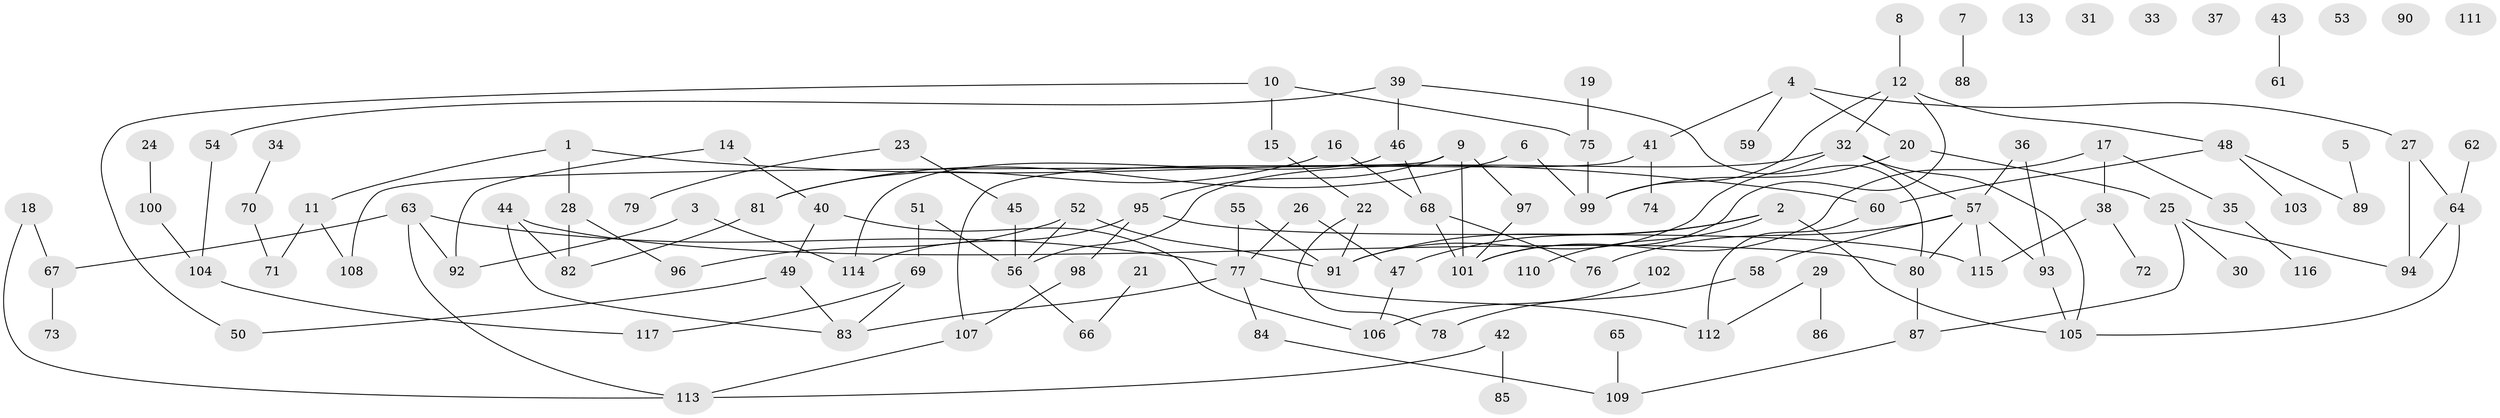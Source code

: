 // coarse degree distribution, {4: 0.18181818181818182, 6: 0.025974025974025976, 3: 0.16883116883116883, 1: 0.2077922077922078, 0: 0.1038961038961039, 2: 0.22077922077922077, 5: 0.06493506493506493, 8: 0.025974025974025976}
// Generated by graph-tools (version 1.1) at 2025/23/03/03/25 07:23:25]
// undirected, 117 vertices, 141 edges
graph export_dot {
graph [start="1"]
  node [color=gray90,style=filled];
  1;
  2;
  3;
  4;
  5;
  6;
  7;
  8;
  9;
  10;
  11;
  12;
  13;
  14;
  15;
  16;
  17;
  18;
  19;
  20;
  21;
  22;
  23;
  24;
  25;
  26;
  27;
  28;
  29;
  30;
  31;
  32;
  33;
  34;
  35;
  36;
  37;
  38;
  39;
  40;
  41;
  42;
  43;
  44;
  45;
  46;
  47;
  48;
  49;
  50;
  51;
  52;
  53;
  54;
  55;
  56;
  57;
  58;
  59;
  60;
  61;
  62;
  63;
  64;
  65;
  66;
  67;
  68;
  69;
  70;
  71;
  72;
  73;
  74;
  75;
  76;
  77;
  78;
  79;
  80;
  81;
  82;
  83;
  84;
  85;
  86;
  87;
  88;
  89;
  90;
  91;
  92;
  93;
  94;
  95;
  96;
  97;
  98;
  99;
  100;
  101;
  102;
  103;
  104;
  105;
  106;
  107;
  108;
  109;
  110;
  111;
  112;
  113;
  114;
  115;
  116;
  117;
  1 -- 11;
  1 -- 28;
  1 -- 60;
  2 -- 47;
  2 -- 91;
  2 -- 105;
  2 -- 110;
  3 -- 92;
  3 -- 114;
  4 -- 20;
  4 -- 27;
  4 -- 41;
  4 -- 59;
  5 -- 89;
  6 -- 81;
  6 -- 99;
  7 -- 88;
  8 -- 12;
  9 -- 95;
  9 -- 97;
  9 -- 101;
  9 -- 108;
  10 -- 15;
  10 -- 50;
  10 -- 75;
  11 -- 71;
  11 -- 108;
  12 -- 32;
  12 -- 48;
  12 -- 99;
  12 -- 101;
  14 -- 40;
  14 -- 92;
  15 -- 22;
  16 -- 68;
  16 -- 81;
  17 -- 35;
  17 -- 38;
  17 -- 101;
  18 -- 67;
  18 -- 113;
  19 -- 75;
  20 -- 25;
  20 -- 99;
  21 -- 66;
  22 -- 78;
  22 -- 91;
  23 -- 45;
  23 -- 79;
  24 -- 100;
  25 -- 30;
  25 -- 87;
  25 -- 94;
  26 -- 47;
  26 -- 77;
  27 -- 64;
  27 -- 94;
  28 -- 82;
  28 -- 96;
  29 -- 86;
  29 -- 112;
  32 -- 56;
  32 -- 57;
  32 -- 91;
  32 -- 105;
  34 -- 70;
  35 -- 116;
  36 -- 57;
  36 -- 93;
  38 -- 72;
  38 -- 115;
  39 -- 46;
  39 -- 54;
  39 -- 80;
  40 -- 49;
  40 -- 106;
  41 -- 74;
  41 -- 107;
  42 -- 85;
  42 -- 113;
  43 -- 61;
  44 -- 80;
  44 -- 82;
  44 -- 83;
  45 -- 56;
  46 -- 68;
  46 -- 114;
  47 -- 106;
  48 -- 60;
  48 -- 89;
  48 -- 103;
  49 -- 50;
  49 -- 83;
  51 -- 56;
  51 -- 69;
  52 -- 56;
  52 -- 91;
  52 -- 96;
  54 -- 104;
  55 -- 77;
  55 -- 91;
  56 -- 66;
  57 -- 58;
  57 -- 76;
  57 -- 80;
  57 -- 93;
  57 -- 115;
  58 -- 78;
  60 -- 112;
  62 -- 64;
  63 -- 67;
  63 -- 77;
  63 -- 92;
  63 -- 113;
  64 -- 94;
  64 -- 105;
  65 -- 109;
  67 -- 73;
  68 -- 76;
  68 -- 101;
  69 -- 83;
  69 -- 117;
  70 -- 71;
  75 -- 99;
  77 -- 83;
  77 -- 84;
  77 -- 112;
  80 -- 87;
  81 -- 82;
  84 -- 109;
  87 -- 109;
  93 -- 105;
  95 -- 98;
  95 -- 114;
  95 -- 115;
  97 -- 101;
  98 -- 107;
  100 -- 104;
  102 -- 106;
  104 -- 117;
  107 -- 113;
}
